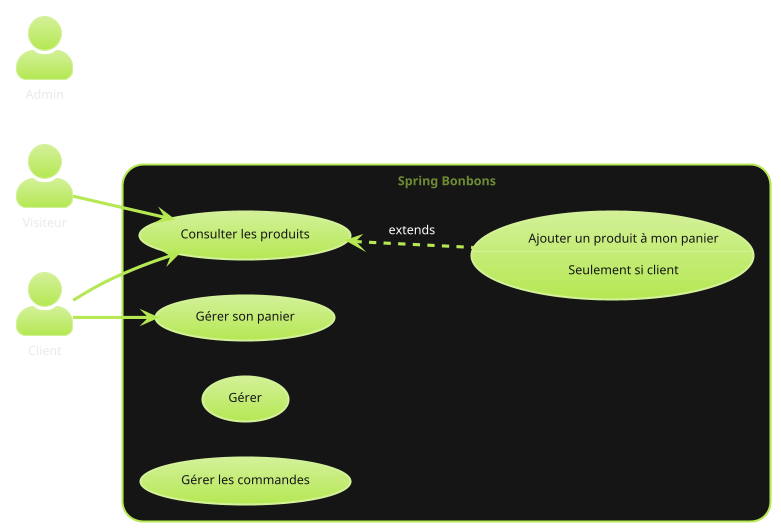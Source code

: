 @startuml
!theme hacker

left to right direction
skinparam actorStyle awesome

actor "Visiteur" as V
actor "Client" as C
actor "Admin" as A


rectangle "Spring Bonbons" {
    usecase "Consulter les produits" as CP
'    usecase "Ajouter un produit à mon panier" as AA
    usecase AA as "Ajouter un produit à mon panier
    --
    Seulement si client"

'    note right of AA: Seulement si client
    CP <.. AA : extends

    usecase "Gérer son panier" as GP
    usecase "Gérer"


    usecase "Gérer les commandes" as GC
}
V --> CP

C --> CP
C --> GP

@enduml